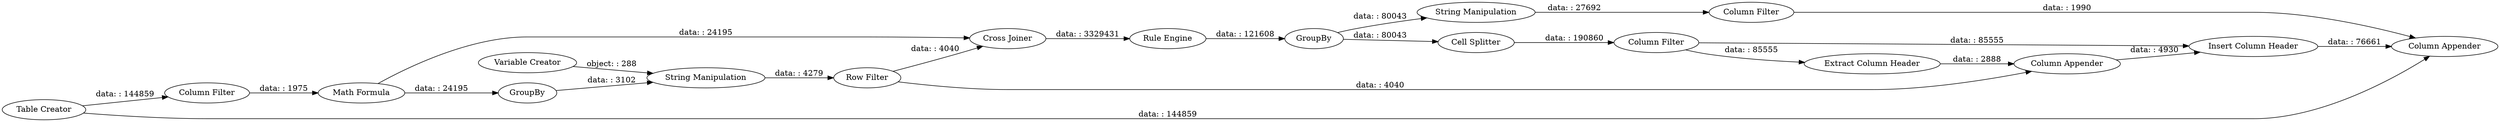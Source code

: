digraph {
	"4963279900070889732_3" [label=GroupBy]
	"4963279900070889732_7" [label=GroupBy]
	"4963279900070889732_14" [label="Variable Creator"]
	"4963279900070889732_12" [label="Insert Column Header"]
	"4963279900070889732_8" [label="Cell Splitter"]
	"4963279900070889732_1" [label="Table Creator"]
	"4963279900070889732_6" [label="Rule Engine"]
	"4963279900070889732_9" [label="Column Filter"]
	"4963279900070889732_17" [label="Column Filter"]
	"4963279900070889732_11" [label="Column Appender"]
	"4963279900070889732_16" [label="String Manipulation"]
	"4963279900070889732_5" [label="Cross Joiner"]
	"4963279900070889732_4" [label="String Manipulation"]
	"4963279900070889732_10" [label="Extract Column Header"]
	"4963279900070889732_2" [label="Math Formula"]
	"4963279900070889732_18" [label="Row Filter"]
	"4963279900070889732_15" [label="Column Filter"]
	"4963279900070889732_13" [label="Column Appender"]
	"4963279900070889732_16" -> "4963279900070889732_17" [label="data: : 27692"]
	"4963279900070889732_2" -> "4963279900070889732_3" [label="data: : 24195"]
	"4963279900070889732_2" -> "4963279900070889732_5" [label="data: : 24195"]
	"4963279900070889732_3" -> "4963279900070889732_4" [label="data: : 3102"]
	"4963279900070889732_6" -> "4963279900070889732_7" [label="data: : 121608"]
	"4963279900070889732_9" -> "4963279900070889732_12" [label="data: : 85555"]
	"4963279900070889732_1" -> "4963279900070889732_13" [label="data: : 144859"]
	"4963279900070889732_11" -> "4963279900070889732_12" [label="data: : 4930"]
	"4963279900070889732_5" -> "4963279900070889732_6" [label="data: : 3329431"]
	"4963279900070889732_7" -> "4963279900070889732_8" [label="data: : 80043"]
	"4963279900070889732_15" -> "4963279900070889732_2" [label="data: : 1975"]
	"4963279900070889732_12" -> "4963279900070889732_13" [label="data: : 76661"]
	"4963279900070889732_1" -> "4963279900070889732_15" [label="data: : 144859"]
	"4963279900070889732_9" -> "4963279900070889732_10" [label="data: : 85555"]
	"4963279900070889732_4" -> "4963279900070889732_18" [label="data: : 4279"]
	"4963279900070889732_17" -> "4963279900070889732_13" [label="data: : 1990"]
	"4963279900070889732_10" -> "4963279900070889732_11" [label="data: : 2888"]
	"4963279900070889732_18" -> "4963279900070889732_5" [label="data: : 4040"]
	"4963279900070889732_8" -> "4963279900070889732_9" [label="data: : 190860"]
	"4963279900070889732_7" -> "4963279900070889732_16" [label="data: : 80043"]
	"4963279900070889732_14" -> "4963279900070889732_4" [label="object: : 288"]
	"4963279900070889732_18" -> "4963279900070889732_11" [label="data: : 4040"]
	rankdir=LR
}
